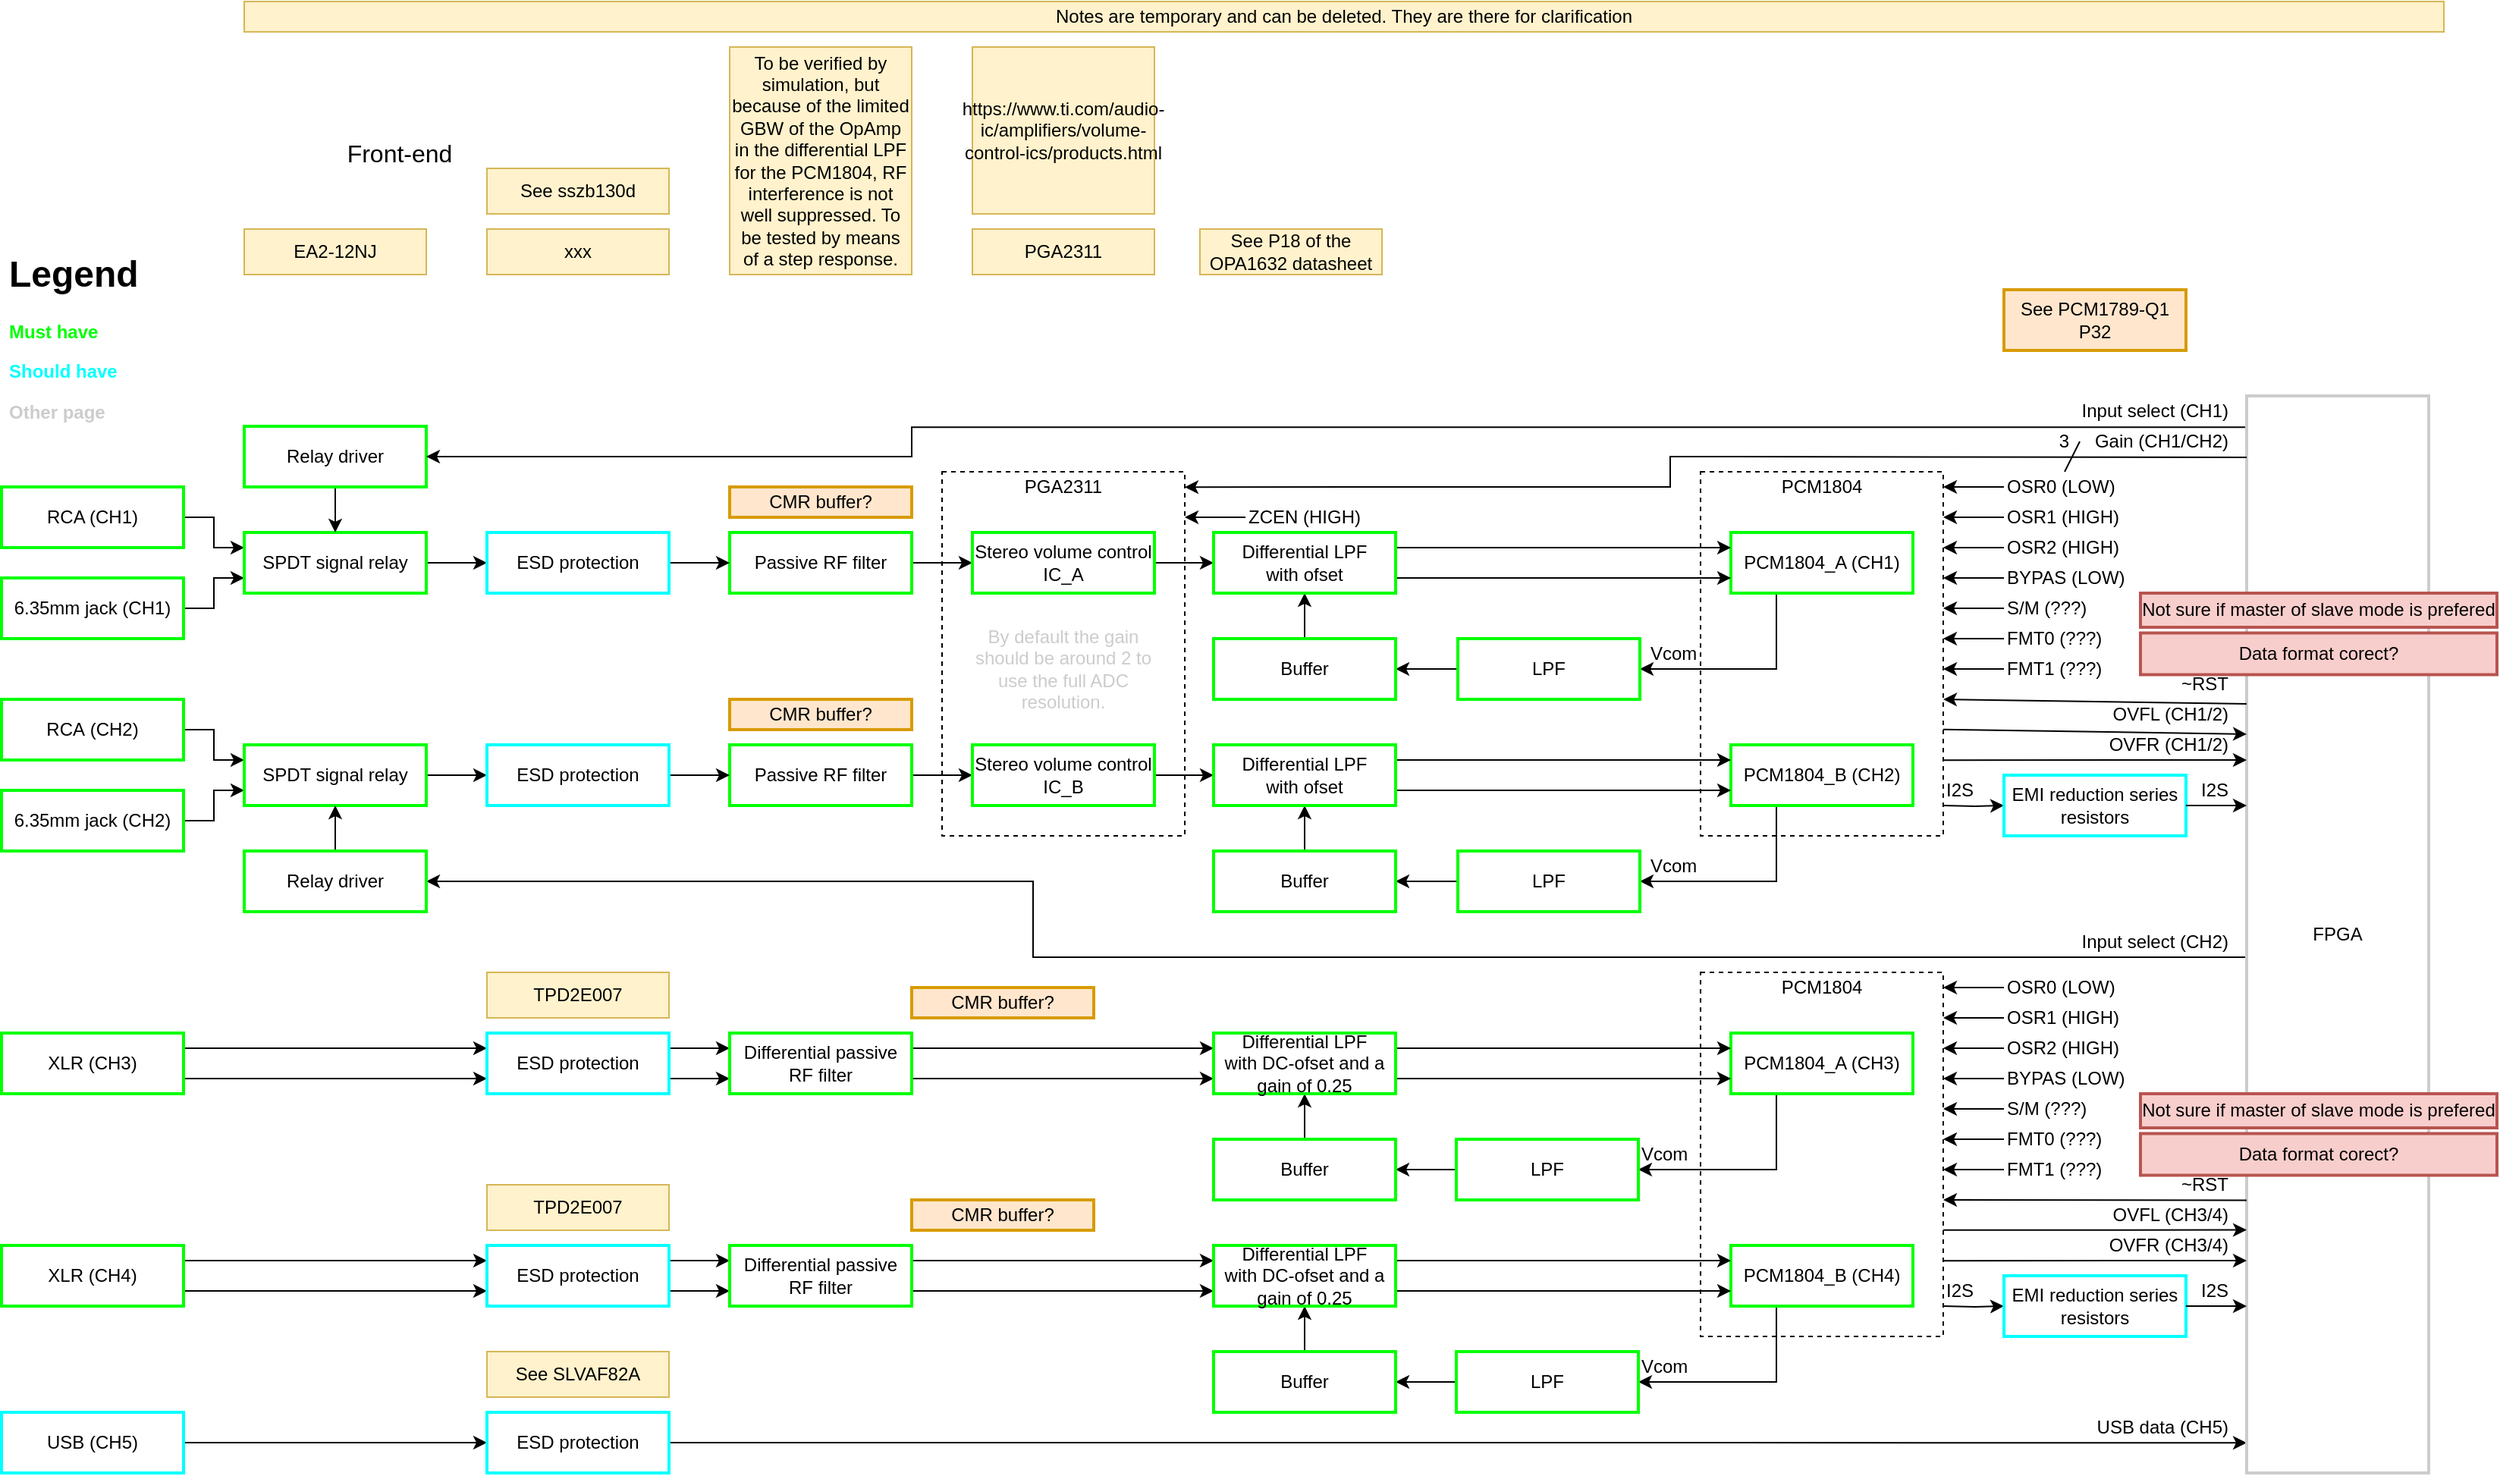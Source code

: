 <mxfile version="20.8.10" type="device"><diagram name="Front-end" id="cWm44dy0w8mPIGw9h7vB"><mxGraphModel dx="2440" dy="1407" grid="1" gridSize="10" guides="1" tooltips="1" connect="1" arrows="1" fold="1" page="1" pageScale="1" pageWidth="1169" pageHeight="1654" math="0" shadow="0"><root><mxCell id="Tum9GpHBGe6kB2Hy12o9-0"/><mxCell id="Tum9GpHBGe6kB2Hy12o9-1" parent="Tum9GpHBGe6kB2Hy12o9-0"/><mxCell id="dldLZSsZTYreI-2zcupG-102" value="" style="rounded=0;whiteSpace=wrap;html=1;dashed=1;" vertex="1" parent="Tum9GpHBGe6kB2Hy12o9-1"><mxGeometry x="870" y="330" width="160" height="240" as="geometry"/></mxCell><mxCell id="PNN2EIpFktz6E2M647Y1-21" style="edgeStyle=orthogonalEdgeStyle;rounded=0;orthogonalLoop=1;jettySize=auto;html=1;exitX=1;exitY=0.5;exitDx=0;exitDy=0;entryX=0;entryY=0.5;entryDx=0;entryDy=0;" parent="Tum9GpHBGe6kB2Hy12o9-1" target="dldLZSsZTYreI-2zcupG-23" edge="1"><mxGeometry relative="1" as="geometry"><mxPoint x="1570" y="550" as="targetPoint"/><mxPoint x="1530" y="550.0" as="sourcePoint"/></mxGeometry></mxCell><mxCell id="PNN2EIpFktz6E2M647Y1-20" value="" style="rounded=0;whiteSpace=wrap;html=1;dashed=1;" parent="Tum9GpHBGe6kB2Hy12o9-1" vertex="1"><mxGeometry x="1370" y="330" width="160" height="240" as="geometry"/></mxCell><mxCell id="Tum9GpHBGe6kB2Hy12o9-12" style="edgeStyle=orthogonalEdgeStyle;rounded=0;orthogonalLoop=1;jettySize=auto;html=1;exitX=1;exitY=0.5;exitDx=0;exitDy=0;startArrow=none;startFill=0;entryX=0;entryY=0.972;entryDx=0;entryDy=0;entryPerimeter=0;" parent="Tum9GpHBGe6kB2Hy12o9-1" source="biP2eencUZLMIJbClhq1-16" target="dldLZSsZTYreI-2zcupG-26" edge="1"><mxGeometry relative="1" as="geometry"><mxPoint x="1570" y="970" as="targetPoint"/><Array as="points"/></mxGeometry></mxCell><mxCell id="biP2eencUZLMIJbClhq1-18" value="" style="edgeStyle=orthogonalEdgeStyle;rounded=0;orthogonalLoop=1;jettySize=auto;html=1;" parent="Tum9GpHBGe6kB2Hy12o9-1" source="Tum9GpHBGe6kB2Hy12o9-13" target="biP2eencUZLMIJbClhq1-16" edge="1"><mxGeometry relative="1" as="geometry"/></mxCell><mxCell id="Tum9GpHBGe6kB2Hy12o9-13" value="USB&amp;nbsp;(CH5)" style="rounded=0;whiteSpace=wrap;html=1;strokeColor=#00FFFF;strokeWidth=2;" parent="Tum9GpHBGe6kB2Hy12o9-1" vertex="1"><mxGeometry x="250" y="950" width="120" height="40" as="geometry"/></mxCell><mxCell id="Tum9GpHBGe6kB2Hy12o9-32" value="Front-end" style="text;html=1;strokeColor=none;fillColor=none;align=center;verticalAlign=middle;whiteSpace=wrap;rounded=0;dashed=1;fontSize=16;" parent="Tum9GpHBGe6kB2Hy12o9-1" vertex="1"><mxGeometry x="470" y="110" width="85" height="20" as="geometry"/></mxCell><mxCell id="PNN2EIpFktz6E2M647Y1-124" style="edgeStyle=orthogonalEdgeStyle;rounded=0;orthogonalLoop=1;jettySize=auto;html=1;exitX=1;exitY=0.5;exitDx=0;exitDy=0;entryX=0;entryY=0.25;entryDx=0;entryDy=0;labelBackgroundColor=none;strokeColor=#000000;" parent="Tum9GpHBGe6kB2Hy12o9-1" source="biP2eencUZLMIJbClhq1-2" target="PNN2EIpFktz6E2M647Y1-125" edge="1"><mxGeometry relative="1" as="geometry"><mxPoint x="430" y="390" as="targetPoint"/></mxGeometry></mxCell><mxCell id="biP2eencUZLMIJbClhq1-2" value="RCA (CH1)" style="rounded=0;whiteSpace=wrap;html=1;strokeColor=#00FF00;strokeWidth=2;" parent="Tum9GpHBGe6kB2Hy12o9-1" vertex="1"><mxGeometry x="250" y="340" width="120" height="40" as="geometry"/></mxCell><mxCell id="PNN2EIpFktz6E2M647Y1-71" value="" style="edgeStyle=orthogonalEdgeStyle;rounded=0;orthogonalLoop=1;jettySize=auto;html=1;labelBackgroundColor=none;strokeColor=#000000;entryX=0;entryY=0.75;entryDx=0;entryDy=0;" parent="Tum9GpHBGe6kB2Hy12o9-1" source="biP2eencUZLMIJbClhq1-3" target="PNN2EIpFktz6E2M647Y1-125" edge="1"><mxGeometry relative="1" as="geometry"><mxPoint x="430" y="410" as="targetPoint"/></mxGeometry></mxCell><mxCell id="biP2eencUZLMIJbClhq1-3" value="6.35mm jack (CH1)" style="rounded=0;whiteSpace=wrap;html=1;strokeColor=#00FF00;strokeWidth=2;" parent="Tum9GpHBGe6kB2Hy12o9-1" vertex="1"><mxGeometry x="250" y="400" width="120" height="40" as="geometry"/></mxCell><mxCell id="PNN2EIpFktz6E2M647Y1-72" value="" style="edgeStyle=orthogonalEdgeStyle;rounded=0;orthogonalLoop=1;jettySize=auto;html=1;labelBackgroundColor=none;strokeColor=#000000;entryX=0;entryY=0.25;entryDx=0;entryDy=0;" parent="Tum9GpHBGe6kB2Hy12o9-1" source="biP2eencUZLMIJbClhq1-4" target="PNN2EIpFktz6E2M647Y1-126" edge="1"><mxGeometry relative="1" as="geometry"><mxPoint x="430" y="570" as="targetPoint"/></mxGeometry></mxCell><mxCell id="biP2eencUZLMIJbClhq1-4" value="RCA&amp;nbsp;(CH2)" style="rounded=0;whiteSpace=wrap;html=1;strokeColor=#00FF00;strokeWidth=2;" parent="Tum9GpHBGe6kB2Hy12o9-1" vertex="1"><mxGeometry x="250" y="480" width="120" height="40" as="geometry"/></mxCell><mxCell id="PNN2EIpFktz6E2M647Y1-73" value="" style="edgeStyle=orthogonalEdgeStyle;rounded=0;orthogonalLoop=1;jettySize=auto;html=1;labelBackgroundColor=none;strokeColor=#000000;entryX=0;entryY=0.75;entryDx=0;entryDy=0;" parent="Tum9GpHBGe6kB2Hy12o9-1" source="biP2eencUZLMIJbClhq1-5" target="PNN2EIpFktz6E2M647Y1-126" edge="1"><mxGeometry relative="1" as="geometry"><mxPoint x="430" y="590" as="targetPoint"/></mxGeometry></mxCell><mxCell id="biP2eencUZLMIJbClhq1-5" value="6.35mm jack&amp;nbsp;(CH2)" style="rounded=0;whiteSpace=wrap;html=1;strokeColor=#00FF00;strokeWidth=2;" parent="Tum9GpHBGe6kB2Hy12o9-1" vertex="1"><mxGeometry x="250" y="540" width="120" height="40" as="geometry"/></mxCell><mxCell id="biP2eencUZLMIJbClhq1-20" value="" style="edgeStyle=orthogonalEdgeStyle;rounded=0;orthogonalLoop=1;jettySize=auto;html=1;exitX=1;exitY=0.25;exitDx=0;exitDy=0;entryX=0;entryY=0.25;entryDx=0;entryDy=0;" parent="Tum9GpHBGe6kB2Hy12o9-1" source="biP2eencUZLMIJbClhq1-6" target="biP2eencUZLMIJbClhq1-14" edge="1"><mxGeometry relative="1" as="geometry"/></mxCell><mxCell id="PNN2EIpFktz6E2M647Y1-1" style="edgeStyle=orthogonalEdgeStyle;rounded=0;orthogonalLoop=1;jettySize=auto;html=1;exitX=1;exitY=0.75;exitDx=0;exitDy=0;entryX=0;entryY=0.75;entryDx=0;entryDy=0;" parent="Tum9GpHBGe6kB2Hy12o9-1" source="biP2eencUZLMIJbClhq1-6" target="biP2eencUZLMIJbClhq1-14" edge="1"><mxGeometry relative="1" as="geometry"/></mxCell><mxCell id="biP2eencUZLMIJbClhq1-6" value="XLR&amp;nbsp;(CH3)" style="rounded=0;whiteSpace=wrap;html=1;strokeColor=#00FF00;strokeWidth=2;" parent="Tum9GpHBGe6kB2Hy12o9-1" vertex="1"><mxGeometry x="250" y="700" width="120" height="40" as="geometry"/></mxCell><mxCell id="PNN2EIpFktz6E2M647Y1-4" style="edgeStyle=orthogonalEdgeStyle;rounded=0;orthogonalLoop=1;jettySize=auto;html=1;exitX=1;exitY=0.25;exitDx=0;exitDy=0;entryX=0;entryY=0.25;entryDx=0;entryDy=0;" parent="Tum9GpHBGe6kB2Hy12o9-1" source="biP2eencUZLMIJbClhq1-7" target="biP2eencUZLMIJbClhq1-15" edge="1"><mxGeometry relative="1" as="geometry"/></mxCell><mxCell id="PNN2EIpFktz6E2M647Y1-5" style="edgeStyle=orthogonalEdgeStyle;rounded=0;orthogonalLoop=1;jettySize=auto;html=1;exitX=1;exitY=0.75;exitDx=0;exitDy=0;entryX=0;entryY=0.75;entryDx=0;entryDy=0;" parent="Tum9GpHBGe6kB2Hy12o9-1" source="biP2eencUZLMIJbClhq1-7" target="biP2eencUZLMIJbClhq1-15" edge="1"><mxGeometry relative="1" as="geometry"/></mxCell><mxCell id="biP2eencUZLMIJbClhq1-7" value="XLR&amp;nbsp;(CH4)" style="rounded=0;whiteSpace=wrap;html=1;strokeColor=#00FF00;strokeWidth=2;" parent="Tum9GpHBGe6kB2Hy12o9-1" vertex="1"><mxGeometry x="250" y="840" width="120" height="40" as="geometry"/></mxCell><mxCell id="PNN2EIpFktz6E2M647Y1-2" style="edgeStyle=orthogonalEdgeStyle;rounded=0;orthogonalLoop=1;jettySize=auto;html=1;exitX=1;exitY=0.25;exitDx=0;exitDy=0;entryX=0;entryY=0.25;entryDx=0;entryDy=0;" parent="Tum9GpHBGe6kB2Hy12o9-1" source="biP2eencUZLMIJbClhq1-14" target="biP2eencUZLMIJbClhq1-48" edge="1"><mxGeometry relative="1" as="geometry"/></mxCell><mxCell id="PNN2EIpFktz6E2M647Y1-3" style="edgeStyle=orthogonalEdgeStyle;rounded=0;orthogonalLoop=1;jettySize=auto;html=1;exitX=1;exitY=0.75;exitDx=0;exitDy=0;entryX=0;entryY=0.75;entryDx=0;entryDy=0;" parent="Tum9GpHBGe6kB2Hy12o9-1" source="biP2eencUZLMIJbClhq1-14" target="biP2eencUZLMIJbClhq1-48" edge="1"><mxGeometry relative="1" as="geometry"/></mxCell><mxCell id="biP2eencUZLMIJbClhq1-14" value="ESD protection" style="rounded=0;whiteSpace=wrap;html=1;strokeColor=#00FFFF;strokeWidth=2;" parent="Tum9GpHBGe6kB2Hy12o9-1" vertex="1"><mxGeometry x="570" y="700" width="120" height="40" as="geometry"/></mxCell><mxCell id="PNN2EIpFktz6E2M647Y1-6" style="edgeStyle=orthogonalEdgeStyle;rounded=0;orthogonalLoop=1;jettySize=auto;html=1;exitX=1;exitY=0.25;exitDx=0;exitDy=0;entryX=0;entryY=0.25;entryDx=0;entryDy=0;" parent="Tum9GpHBGe6kB2Hy12o9-1" source="biP2eencUZLMIJbClhq1-15" target="biP2eencUZLMIJbClhq1-56" edge="1"><mxGeometry relative="1" as="geometry"/></mxCell><mxCell id="PNN2EIpFktz6E2M647Y1-7" style="edgeStyle=orthogonalEdgeStyle;rounded=0;orthogonalLoop=1;jettySize=auto;html=1;exitX=1;exitY=0.75;exitDx=0;exitDy=0;entryX=0;entryY=0.75;entryDx=0;entryDy=0;" parent="Tum9GpHBGe6kB2Hy12o9-1" source="biP2eencUZLMIJbClhq1-15" target="biP2eencUZLMIJbClhq1-56" edge="1"><mxGeometry relative="1" as="geometry"/></mxCell><mxCell id="biP2eencUZLMIJbClhq1-15" value="ESD protection" style="rounded=0;whiteSpace=wrap;html=1;strokeColor=#00FFFF;strokeWidth=2;" parent="Tum9GpHBGe6kB2Hy12o9-1" vertex="1"><mxGeometry x="570" y="840" width="120" height="40" as="geometry"/></mxCell><mxCell id="biP2eencUZLMIJbClhq1-16" value="ESD protection" style="rounded=0;whiteSpace=wrap;html=1;strokeColor=#00FFFF;strokeWidth=2;" parent="Tum9GpHBGe6kB2Hy12o9-1" vertex="1"><mxGeometry x="570" y="950" width="120" height="40" as="geometry"/></mxCell><mxCell id="biP2eencUZLMIJbClhq1-40" style="edgeStyle=orthogonalEdgeStyle;rounded=0;orthogonalLoop=1;jettySize=auto;html=1;exitX=0.25;exitY=1;exitDx=0;exitDy=0;entryX=1;entryY=0.5;entryDx=0;entryDy=0;" parent="Tum9GpHBGe6kB2Hy12o9-1" source="biP2eencUZLMIJbClhq1-31" target="biP2eencUZLMIJbClhq1-33" edge="1"><mxGeometry relative="1" as="geometry"><mxPoint x="1285" y="620" as="targetPoint"/></mxGeometry></mxCell><mxCell id="biP2eencUZLMIJbClhq1-31" value="PCM1804_A (CH1)" style="rounded=0;whiteSpace=wrap;html=1;strokeColor=#00FF00;strokeWidth=2;" parent="Tum9GpHBGe6kB2Hy12o9-1" vertex="1"><mxGeometry x="1390" y="370" width="120" height="40" as="geometry"/></mxCell><mxCell id="biP2eencUZLMIJbClhq1-35" value="" style="edgeStyle=orthogonalEdgeStyle;rounded=0;orthogonalLoop=1;jettySize=auto;html=1;entryX=1;entryY=0.5;entryDx=0;entryDy=0;" parent="Tum9GpHBGe6kB2Hy12o9-1" source="biP2eencUZLMIJbClhq1-33" target="biP2eencUZLMIJbClhq1-34" edge="1"><mxGeometry relative="1" as="geometry"><mxPoint x="895" y="620.0" as="targetPoint"/></mxGeometry></mxCell><mxCell id="biP2eencUZLMIJbClhq1-33" value="LPF" style="rounded=0;whiteSpace=wrap;html=1;strokeColor=#00FF00;strokeWidth=2;" parent="Tum9GpHBGe6kB2Hy12o9-1" vertex="1"><mxGeometry x="1210" y="440" width="120" height="40" as="geometry"/></mxCell><mxCell id="biP2eencUZLMIJbClhq1-85" style="edgeStyle=orthogonalEdgeStyle;rounded=0;orthogonalLoop=1;jettySize=auto;html=1;entryX=0.5;entryY=1;entryDx=0;entryDy=0;" parent="Tum9GpHBGe6kB2Hy12o9-1" source="biP2eencUZLMIJbClhq1-34" target="biP2eencUZLMIJbClhq1-66" edge="1"><mxGeometry relative="1" as="geometry"/></mxCell><mxCell id="biP2eencUZLMIJbClhq1-34" value="Buffer" style="rounded=0;whiteSpace=wrap;html=1;strokeColor=#00FF00;strokeWidth=2;" parent="Tum9GpHBGe6kB2Hy12o9-1" vertex="1"><mxGeometry x="1049" y="440" width="120" height="40" as="geometry"/></mxCell><mxCell id="biP2eencUZLMIJbClhq1-41" value="Vcom" style="text;html=1;strokeColor=none;fillColor=none;align=left;verticalAlign=middle;whiteSpace=wrap;rounded=0;" parent="Tum9GpHBGe6kB2Hy12o9-1" vertex="1"><mxGeometry x="1335" y="440" width="50" height="20" as="geometry"/></mxCell><mxCell id="biP2eencUZLMIJbClhq1-46" value="See P18 of the OPA1632 datasheet" style="text;html=1;strokeColor=#d6b656;fillColor=#fff2cc;align=center;verticalAlign=middle;whiteSpace=wrap;rounded=0;" parent="Tum9GpHBGe6kB2Hy12o9-1" vertex="1"><mxGeometry x="1040" y="170" width="120" height="30" as="geometry"/></mxCell><mxCell id="biP2eencUZLMIJbClhq1-47" value="See sszb130d" style="text;html=1;strokeColor=#d6b656;fillColor=#fff2cc;align=center;verticalAlign=middle;whiteSpace=wrap;rounded=0;" parent="Tum9GpHBGe6kB2Hy12o9-1" vertex="1"><mxGeometry x="570" y="130" width="120" height="30" as="geometry"/></mxCell><mxCell id="PNN2EIpFktz6E2M647Y1-47" style="edgeStyle=orthogonalEdgeStyle;rounded=0;orthogonalLoop=1;jettySize=auto;html=1;exitX=1;exitY=0.25;exitDx=0;exitDy=0;entryX=0;entryY=0.25;entryDx=0;entryDy=0;" parent="Tum9GpHBGe6kB2Hy12o9-1" source="biP2eencUZLMIJbClhq1-48" target="PNN2EIpFktz6E2M647Y1-34" edge="1"><mxGeometry relative="1" as="geometry"/></mxCell><mxCell id="PNN2EIpFktz6E2M647Y1-48" style="edgeStyle=orthogonalEdgeStyle;rounded=0;orthogonalLoop=1;jettySize=auto;html=1;exitX=1;exitY=0.75;exitDx=0;exitDy=0;entryX=0;entryY=0.75;entryDx=0;entryDy=0;" parent="Tum9GpHBGe6kB2Hy12o9-1" source="biP2eencUZLMIJbClhq1-48" target="PNN2EIpFktz6E2M647Y1-34" edge="1"><mxGeometry relative="1" as="geometry"/></mxCell><mxCell id="biP2eencUZLMIJbClhq1-48" value="Differential passive RF filter" style="rounded=0;whiteSpace=wrap;html=1;strokeColor=#00FF00;strokeWidth=2;" parent="Tum9GpHBGe6kB2Hy12o9-1" vertex="1"><mxGeometry x="730" y="700" width="120" height="40" as="geometry"/></mxCell><mxCell id="biP2eencUZLMIJbClhq1-77" style="edgeStyle=orthogonalEdgeStyle;rounded=0;orthogonalLoop=1;jettySize=auto;html=1;exitX=1;exitY=0.5;exitDx=0;exitDy=0;entryX=0;entryY=0.5;entryDx=0;entryDy=0;" parent="Tum9GpHBGe6kB2Hy12o9-1" source="biP2eencUZLMIJbClhq1-88" target="biP2eencUZLMIJbClhq1-66" edge="1"><mxGeometry relative="1" as="geometry"><mxPoint x="855" y="415" as="sourcePoint"/><Array as="points"/></mxGeometry></mxCell><mxCell id="biP2eencUZLMIJbClhq1-78" style="edgeStyle=orthogonalEdgeStyle;rounded=0;orthogonalLoop=1;jettySize=auto;html=1;exitX=1;exitY=0.5;exitDx=0;exitDy=0;entryX=0;entryY=0.5;entryDx=0;entryDy=0;" parent="Tum9GpHBGe6kB2Hy12o9-1" source="biP2eencUZLMIJbClhq1-89" target="PNN2EIpFktz6E2M647Y1-19" edge="1"><mxGeometry relative="1" as="geometry"><mxPoint x="855" y="455" as="sourcePoint"/><mxPoint x="895" y="507.5" as="targetPoint"/></mxGeometry></mxCell><mxCell id="PNN2EIpFktz6E2M647Y1-49" style="edgeStyle=orthogonalEdgeStyle;rounded=0;orthogonalLoop=1;jettySize=auto;html=1;exitX=1;exitY=0.25;exitDx=0;exitDy=0;entryX=0;entryY=0.25;entryDx=0;entryDy=0;" parent="Tum9GpHBGe6kB2Hy12o9-1" source="biP2eencUZLMIJbClhq1-56" target="PNN2EIpFktz6E2M647Y1-45" edge="1"><mxGeometry relative="1" as="geometry"/></mxCell><mxCell id="PNN2EIpFktz6E2M647Y1-50" style="edgeStyle=orthogonalEdgeStyle;rounded=0;orthogonalLoop=1;jettySize=auto;html=1;exitX=1;exitY=0.75;exitDx=0;exitDy=0;entryX=0;entryY=0.75;entryDx=0;entryDy=0;" parent="Tum9GpHBGe6kB2Hy12o9-1" source="biP2eencUZLMIJbClhq1-56" target="PNN2EIpFktz6E2M647Y1-45" edge="1"><mxGeometry relative="1" as="geometry"/></mxCell><mxCell id="biP2eencUZLMIJbClhq1-56" value="Differential passive RF filter" style="rounded=0;whiteSpace=wrap;html=1;strokeColor=#00FF00;strokeWidth=2;" parent="Tum9GpHBGe6kB2Hy12o9-1" vertex="1"><mxGeometry x="730" y="840" width="120" height="40" as="geometry"/></mxCell><mxCell id="PNN2EIpFktz6E2M647Y1-74" value="" style="edgeStyle=orthogonalEdgeStyle;rounded=0;orthogonalLoop=1;jettySize=auto;html=1;labelBackgroundColor=none;strokeColor=#000000;" parent="Tum9GpHBGe6kB2Hy12o9-1" source="biP2eencUZLMIJbClhq1-59" target="biP2eencUZLMIJbClhq1-88" edge="1"><mxGeometry relative="1" as="geometry"/></mxCell><mxCell id="biP2eencUZLMIJbClhq1-59" value="Passive RF filter" style="rounded=0;whiteSpace=wrap;html=1;strokeColor=#00FF00;strokeWidth=2;" parent="Tum9GpHBGe6kB2Hy12o9-1" vertex="1"><mxGeometry x="730" y="370" width="120" height="40" as="geometry"/></mxCell><mxCell id="PNN2EIpFktz6E2M647Y1-75" value="" style="edgeStyle=orthogonalEdgeStyle;rounded=0;orthogonalLoop=1;jettySize=auto;html=1;labelBackgroundColor=none;strokeColor=#000000;" parent="Tum9GpHBGe6kB2Hy12o9-1" source="biP2eencUZLMIJbClhq1-60" target="biP2eencUZLMIJbClhq1-89" edge="1"><mxGeometry relative="1" as="geometry"/></mxCell><mxCell id="biP2eencUZLMIJbClhq1-60" value="Passive RF filter" style="rounded=0;whiteSpace=wrap;html=1;strokeColor=#00FF00;strokeWidth=2;" parent="Tum9GpHBGe6kB2Hy12o9-1" vertex="1"><mxGeometry x="730" y="510" width="120" height="40" as="geometry"/></mxCell><mxCell id="biP2eencUZLMIJbClhq1-61" value="To be verified by simulation, but because of the limited GBW of the OpAmp in the differential LPF for the PCM1804, RF interference is not well suppressed. To be tested by means of a step response." style="text;html=1;strokeColor=#d6b656;fillColor=#fff2cc;align=center;verticalAlign=middle;whiteSpace=wrap;rounded=0;" parent="Tum9GpHBGe6kB2Hy12o9-1" vertex="1"><mxGeometry x="730" y="50" width="120" height="150" as="geometry"/></mxCell><mxCell id="biP2eencUZLMIJbClhq1-64" value="https://www.ti.com/audio-ic/amplifiers/volume-control-ics/products.html" style="text;html=1;strokeColor=#d6b656;fillColor=#fff2cc;align=center;verticalAlign=middle;whiteSpace=wrap;rounded=0;" parent="Tum9GpHBGe6kB2Hy12o9-1" vertex="1"><mxGeometry x="890" y="50" width="120" height="110" as="geometry"/></mxCell><mxCell id="biP2eencUZLMIJbClhq1-65" value="Notes are temporary and can be deleted. They are there for clarification" style="text;html=1;strokeColor=#d6b656;fillColor=#fff2cc;align=center;verticalAlign=middle;whiteSpace=wrap;rounded=0;" parent="Tum9GpHBGe6kB2Hy12o9-1" vertex="1"><mxGeometry x="410" y="20" width="1450" height="20" as="geometry"/></mxCell><mxCell id="biP2eencUZLMIJbClhq1-83" style="edgeStyle=orthogonalEdgeStyle;rounded=0;orthogonalLoop=1;jettySize=auto;html=1;exitX=1;exitY=0.25;exitDx=0;exitDy=0;entryX=0;entryY=0.25;entryDx=0;entryDy=0;" parent="Tum9GpHBGe6kB2Hy12o9-1" source="biP2eencUZLMIJbClhq1-66" target="biP2eencUZLMIJbClhq1-31" edge="1"><mxGeometry relative="1" as="geometry"/></mxCell><mxCell id="biP2eencUZLMIJbClhq1-84" style="edgeStyle=orthogonalEdgeStyle;rounded=0;orthogonalLoop=1;jettySize=auto;html=1;exitX=1;exitY=0.75;exitDx=0;exitDy=0;entryX=0;entryY=0.75;entryDx=0;entryDy=0;" parent="Tum9GpHBGe6kB2Hy12o9-1" source="biP2eencUZLMIJbClhq1-66" target="biP2eencUZLMIJbClhq1-31" edge="1"><mxGeometry relative="1" as="geometry"/></mxCell><mxCell id="biP2eencUZLMIJbClhq1-66" value="Differential LPF&lt;br&gt;with ofset" style="rounded=0;whiteSpace=wrap;html=1;strokeColor=#00FF00;strokeWidth=2;" parent="Tum9GpHBGe6kB2Hy12o9-1" vertex="1"><mxGeometry x="1049" y="370" width="120" height="40" as="geometry"/></mxCell><mxCell id="biP2eencUZLMIJbClhq1-86" value="PGA2311" style="text;html=1;strokeColor=#d6b656;fillColor=#fff2cc;align=center;verticalAlign=middle;whiteSpace=wrap;rounded=0;" parent="Tum9GpHBGe6kB2Hy12o9-1" vertex="1"><mxGeometry x="890" y="170" width="120" height="30" as="geometry"/></mxCell><mxCell id="biP2eencUZLMIJbClhq1-88" value="Stereo volume control IC_A" style="rounded=0;whiteSpace=wrap;html=1;strokeColor=#00FF00;strokeWidth=2;" parent="Tum9GpHBGe6kB2Hy12o9-1" vertex="1"><mxGeometry x="890" y="370" width="120" height="40" as="geometry"/></mxCell><mxCell id="biP2eencUZLMIJbClhq1-89" value="Stereo volume control IC_B" style="rounded=0;whiteSpace=wrap;html=1;strokeColor=#00FF00;strokeWidth=2;" parent="Tum9GpHBGe6kB2Hy12o9-1" vertex="1"><mxGeometry x="890" y="510" width="120" height="40" as="geometry"/></mxCell><mxCell id="VdfNybWVzb_oqKXlIH7X-1" value="xxx" style="text;html=1;strokeColor=#d6b656;fillColor=#fff2cc;align=center;verticalAlign=middle;whiteSpace=wrap;rounded=0;" parent="Tum9GpHBGe6kB2Hy12o9-1" vertex="1"><mxGeometry x="570" y="170" width="120" height="30" as="geometry"/></mxCell><mxCell id="PNN2EIpFktz6E2M647Y1-0" value="EA2-12NJ" style="text;html=1;strokeColor=#d6b656;fillColor=#fff2cc;align=center;verticalAlign=middle;whiteSpace=wrap;rounded=0;" parent="Tum9GpHBGe6kB2Hy12o9-1" vertex="1"><mxGeometry x="410" y="170" width="120" height="30" as="geometry"/></mxCell><mxCell id="PNN2EIpFktz6E2M647Y1-8" style="edgeStyle=orthogonalEdgeStyle;rounded=0;orthogonalLoop=1;jettySize=auto;html=1;exitX=0.25;exitY=1;exitDx=0;exitDy=0;entryX=1;entryY=0.5;entryDx=0;entryDy=0;" parent="Tum9GpHBGe6kB2Hy12o9-1" source="PNN2EIpFktz6E2M647Y1-10" target="PNN2EIpFktz6E2M647Y1-12" edge="1"><mxGeometry relative="1" as="geometry"><mxPoint x="1285" y="790" as="targetPoint"/></mxGeometry></mxCell><mxCell id="PNN2EIpFktz6E2M647Y1-10" value="PCM1804_B (CH2)" style="rounded=0;whiteSpace=wrap;html=1;strokeColor=#00FF00;strokeWidth=2;" parent="Tum9GpHBGe6kB2Hy12o9-1" vertex="1"><mxGeometry x="1390" y="510" width="120" height="40" as="geometry"/></mxCell><mxCell id="PNN2EIpFktz6E2M647Y1-11" value="" style="edgeStyle=orthogonalEdgeStyle;rounded=0;orthogonalLoop=1;jettySize=auto;html=1;entryX=1;entryY=0.5;entryDx=0;entryDy=0;" parent="Tum9GpHBGe6kB2Hy12o9-1" source="PNN2EIpFktz6E2M647Y1-12" target="PNN2EIpFktz6E2M647Y1-14" edge="1"><mxGeometry relative="1" as="geometry"><mxPoint x="895" y="760.0" as="targetPoint"/></mxGeometry></mxCell><mxCell id="PNN2EIpFktz6E2M647Y1-12" value="LPF" style="rounded=0;whiteSpace=wrap;html=1;strokeColor=#00FF00;strokeWidth=2;" parent="Tum9GpHBGe6kB2Hy12o9-1" vertex="1"><mxGeometry x="1210" y="580" width="120" height="40" as="geometry"/></mxCell><mxCell id="PNN2EIpFktz6E2M647Y1-13" style="edgeStyle=orthogonalEdgeStyle;rounded=0;orthogonalLoop=1;jettySize=auto;html=1;entryX=0.5;entryY=1;entryDx=0;entryDy=0;" parent="Tum9GpHBGe6kB2Hy12o9-1" source="PNN2EIpFktz6E2M647Y1-14" target="PNN2EIpFktz6E2M647Y1-19" edge="1"><mxGeometry relative="1" as="geometry"/></mxCell><mxCell id="PNN2EIpFktz6E2M647Y1-14" value="Buffer" style="rounded=0;whiteSpace=wrap;html=1;strokeColor=#00FF00;strokeWidth=2;" parent="Tum9GpHBGe6kB2Hy12o9-1" vertex="1"><mxGeometry x="1049" y="580" width="120" height="40" as="geometry"/></mxCell><mxCell id="PNN2EIpFktz6E2M647Y1-15" value="Vcom" style="text;html=1;strokeColor=none;fillColor=none;align=left;verticalAlign=middle;whiteSpace=wrap;rounded=0;" parent="Tum9GpHBGe6kB2Hy12o9-1" vertex="1"><mxGeometry x="1335" y="580" width="50" height="20" as="geometry"/></mxCell><mxCell id="PNN2EIpFktz6E2M647Y1-17" style="edgeStyle=orthogonalEdgeStyle;rounded=0;orthogonalLoop=1;jettySize=auto;html=1;exitX=1;exitY=0.25;exitDx=0;exitDy=0;entryX=0;entryY=0.25;entryDx=0;entryDy=0;" parent="Tum9GpHBGe6kB2Hy12o9-1" source="PNN2EIpFktz6E2M647Y1-19" target="PNN2EIpFktz6E2M647Y1-10" edge="1"><mxGeometry relative="1" as="geometry"/></mxCell><mxCell id="PNN2EIpFktz6E2M647Y1-18" style="edgeStyle=orthogonalEdgeStyle;rounded=0;orthogonalLoop=1;jettySize=auto;html=1;exitX=1;exitY=0.75;exitDx=0;exitDy=0;entryX=0;entryY=0.75;entryDx=0;entryDy=0;" parent="Tum9GpHBGe6kB2Hy12o9-1" source="PNN2EIpFktz6E2M647Y1-19" target="PNN2EIpFktz6E2M647Y1-10" edge="1"><mxGeometry relative="1" as="geometry"/></mxCell><mxCell id="PNN2EIpFktz6E2M647Y1-19" value="Differential LPF&lt;br&gt;with ofset" style="rounded=0;whiteSpace=wrap;html=1;strokeColor=#00FF00;strokeWidth=2;" parent="Tum9GpHBGe6kB2Hy12o9-1" vertex="1"><mxGeometry x="1049" y="510" width="120" height="40" as="geometry"/></mxCell><mxCell id="PNN2EIpFktz6E2M647Y1-22" value="PCM1804" style="text;html=1;strokeColor=none;fillColor=none;align=center;verticalAlign=middle;whiteSpace=wrap;rounded=0;" parent="Tum9GpHBGe6kB2Hy12o9-1" vertex="1"><mxGeometry x="1390" y="330" width="120" height="20" as="geometry"/></mxCell><mxCell id="PNN2EIpFktz6E2M647Y1-24" value="" style="rounded=0;whiteSpace=wrap;html=1;dashed=1;" parent="Tum9GpHBGe6kB2Hy12o9-1" vertex="1"><mxGeometry x="1370" y="660" width="160" height="240" as="geometry"/></mxCell><mxCell id="PNN2EIpFktz6E2M647Y1-25" style="edgeStyle=orthogonalEdgeStyle;rounded=0;orthogonalLoop=1;jettySize=auto;html=1;exitX=0.25;exitY=1;exitDx=0;exitDy=0;entryX=1;entryY=0.5;entryDx=0;entryDy=0;" parent="Tum9GpHBGe6kB2Hy12o9-1" source="PNN2EIpFktz6E2M647Y1-26" target="PNN2EIpFktz6E2M647Y1-28" edge="1"><mxGeometry relative="1" as="geometry"><mxPoint x="1289" y="960" as="targetPoint"/></mxGeometry></mxCell><mxCell id="PNN2EIpFktz6E2M647Y1-26" value="PCM1804_A (CH3)" style="rounded=0;whiteSpace=wrap;html=1;strokeColor=#00FF00;strokeWidth=2;" parent="Tum9GpHBGe6kB2Hy12o9-1" vertex="1"><mxGeometry x="1390" y="700" width="120" height="40" as="geometry"/></mxCell><mxCell id="PNN2EIpFktz6E2M647Y1-27" value="" style="edgeStyle=orthogonalEdgeStyle;rounded=0;orthogonalLoop=1;jettySize=auto;html=1;entryX=1;entryY=0.5;entryDx=0;entryDy=0;" parent="Tum9GpHBGe6kB2Hy12o9-1" source="PNN2EIpFktz6E2M647Y1-28" target="PNN2EIpFktz6E2M647Y1-30" edge="1"><mxGeometry relative="1" as="geometry"><mxPoint x="889" y="947.0" as="targetPoint"/></mxGeometry></mxCell><mxCell id="PNN2EIpFktz6E2M647Y1-28" value="LPF" style="rounded=0;whiteSpace=wrap;html=1;strokeColor=#00FF00;strokeWidth=2;" parent="Tum9GpHBGe6kB2Hy12o9-1" vertex="1"><mxGeometry x="1209" y="770" width="120" height="40" as="geometry"/></mxCell><mxCell id="PNN2EIpFktz6E2M647Y1-29" style="edgeStyle=orthogonalEdgeStyle;rounded=0;orthogonalLoop=1;jettySize=auto;html=1;entryX=0.5;entryY=1;entryDx=0;entryDy=0;" parent="Tum9GpHBGe6kB2Hy12o9-1" source="PNN2EIpFktz6E2M647Y1-30" target="PNN2EIpFktz6E2M647Y1-34" edge="1"><mxGeometry relative="1" as="geometry"/></mxCell><mxCell id="PNN2EIpFktz6E2M647Y1-30" value="Buffer" style="rounded=0;whiteSpace=wrap;html=1;strokeColor=#00FF00;strokeWidth=2;" parent="Tum9GpHBGe6kB2Hy12o9-1" vertex="1"><mxGeometry x="1049" y="770" width="120" height="40" as="geometry"/></mxCell><mxCell id="PNN2EIpFktz6E2M647Y1-31" value="Vcom" style="text;html=1;strokeColor=none;fillColor=none;align=left;verticalAlign=middle;whiteSpace=wrap;rounded=0;" parent="Tum9GpHBGe6kB2Hy12o9-1" vertex="1"><mxGeometry x="1329" y="770" width="50" height="20" as="geometry"/></mxCell><mxCell id="PNN2EIpFktz6E2M647Y1-32" style="edgeStyle=orthogonalEdgeStyle;rounded=0;orthogonalLoop=1;jettySize=auto;html=1;exitX=1;exitY=0.25;exitDx=0;exitDy=0;entryX=0;entryY=0.25;entryDx=0;entryDy=0;" parent="Tum9GpHBGe6kB2Hy12o9-1" source="PNN2EIpFktz6E2M647Y1-34" target="PNN2EIpFktz6E2M647Y1-26" edge="1"><mxGeometry relative="1" as="geometry"/></mxCell><mxCell id="PNN2EIpFktz6E2M647Y1-33" style="edgeStyle=orthogonalEdgeStyle;rounded=0;orthogonalLoop=1;jettySize=auto;html=1;exitX=1;exitY=0.75;exitDx=0;exitDy=0;entryX=0;entryY=0.75;entryDx=0;entryDy=0;" parent="Tum9GpHBGe6kB2Hy12o9-1" source="PNN2EIpFktz6E2M647Y1-34" target="PNN2EIpFktz6E2M647Y1-26" edge="1"><mxGeometry relative="1" as="geometry"/></mxCell><mxCell id="PNN2EIpFktz6E2M647Y1-34" value="Differential LPF&lt;br&gt;with DC-ofset and a gain of 0.25" style="rounded=0;whiteSpace=wrap;html=1;strokeColor=#00FF00;strokeWidth=2;" parent="Tum9GpHBGe6kB2Hy12o9-1" vertex="1"><mxGeometry x="1049" y="700" width="120" height="40" as="geometry"/></mxCell><mxCell id="PNN2EIpFktz6E2M647Y1-35" style="edgeStyle=orthogonalEdgeStyle;rounded=0;orthogonalLoop=1;jettySize=auto;html=1;exitX=0.25;exitY=1;exitDx=0;exitDy=0;entryX=1;entryY=0.5;entryDx=0;entryDy=0;" parent="Tum9GpHBGe6kB2Hy12o9-1" source="PNN2EIpFktz6E2M647Y1-36" target="PNN2EIpFktz6E2M647Y1-38" edge="1"><mxGeometry relative="1" as="geometry"><mxPoint x="1289" y="1100" as="targetPoint"/></mxGeometry></mxCell><mxCell id="PNN2EIpFktz6E2M647Y1-36" value="PCM1804_B&amp;nbsp;(CH4)" style="rounded=0;whiteSpace=wrap;html=1;strokeColor=#00FF00;strokeWidth=2;" parent="Tum9GpHBGe6kB2Hy12o9-1" vertex="1"><mxGeometry x="1390" y="840" width="120" height="40" as="geometry"/></mxCell><mxCell id="PNN2EIpFktz6E2M647Y1-37" value="" style="edgeStyle=orthogonalEdgeStyle;rounded=0;orthogonalLoop=1;jettySize=auto;html=1;entryX=1;entryY=0.5;entryDx=0;entryDy=0;" parent="Tum9GpHBGe6kB2Hy12o9-1" source="PNN2EIpFktz6E2M647Y1-38" target="PNN2EIpFktz6E2M647Y1-40" edge="1"><mxGeometry relative="1" as="geometry"><mxPoint x="889" y="1090.0" as="targetPoint"/></mxGeometry></mxCell><mxCell id="PNN2EIpFktz6E2M647Y1-38" value="LPF" style="rounded=0;whiteSpace=wrap;html=1;strokeColor=#00FF00;strokeWidth=2;" parent="Tum9GpHBGe6kB2Hy12o9-1" vertex="1"><mxGeometry x="1209" y="910" width="120" height="40" as="geometry"/></mxCell><mxCell id="PNN2EIpFktz6E2M647Y1-39" style="edgeStyle=orthogonalEdgeStyle;rounded=0;orthogonalLoop=1;jettySize=auto;html=1;entryX=0.5;entryY=1;entryDx=0;entryDy=0;" parent="Tum9GpHBGe6kB2Hy12o9-1" source="PNN2EIpFktz6E2M647Y1-40" target="PNN2EIpFktz6E2M647Y1-45" edge="1"><mxGeometry relative="1" as="geometry"/></mxCell><mxCell id="PNN2EIpFktz6E2M647Y1-40" value="Buffer" style="rounded=0;whiteSpace=wrap;html=1;strokeColor=#00FF00;strokeWidth=2;" parent="Tum9GpHBGe6kB2Hy12o9-1" vertex="1"><mxGeometry x="1049" y="910" width="120" height="40" as="geometry"/></mxCell><mxCell id="PNN2EIpFktz6E2M647Y1-41" value="Vcom" style="text;html=1;strokeColor=none;fillColor=none;align=left;verticalAlign=middle;whiteSpace=wrap;rounded=0;" parent="Tum9GpHBGe6kB2Hy12o9-1" vertex="1"><mxGeometry x="1329" y="910" width="50" height="20" as="geometry"/></mxCell><mxCell id="PNN2EIpFktz6E2M647Y1-43" style="edgeStyle=orthogonalEdgeStyle;rounded=0;orthogonalLoop=1;jettySize=auto;html=1;exitX=1;exitY=0.25;exitDx=0;exitDy=0;entryX=0;entryY=0.25;entryDx=0;entryDy=0;" parent="Tum9GpHBGe6kB2Hy12o9-1" source="PNN2EIpFktz6E2M647Y1-45" target="PNN2EIpFktz6E2M647Y1-36" edge="1"><mxGeometry relative="1" as="geometry"/></mxCell><mxCell id="PNN2EIpFktz6E2M647Y1-44" style="edgeStyle=orthogonalEdgeStyle;rounded=0;orthogonalLoop=1;jettySize=auto;html=1;exitX=1;exitY=0.75;exitDx=0;exitDy=0;entryX=0;entryY=0.75;entryDx=0;entryDy=0;" parent="Tum9GpHBGe6kB2Hy12o9-1" source="PNN2EIpFktz6E2M647Y1-45" target="PNN2EIpFktz6E2M647Y1-36" edge="1"><mxGeometry relative="1" as="geometry"/></mxCell><mxCell id="PNN2EIpFktz6E2M647Y1-45" value="Differential LPF&lt;br style=&quot;border-color: var(--border-color);&quot;&gt;with DC-ofset and a gain of 0.25" style="rounded=0;whiteSpace=wrap;html=1;strokeColor=#00FF00;strokeWidth=2;" parent="Tum9GpHBGe6kB2Hy12o9-1" vertex="1"><mxGeometry x="1049" y="840" width="120" height="40" as="geometry"/></mxCell><mxCell id="PNN2EIpFktz6E2M647Y1-46" value="PCM1804" style="text;html=1;strokeColor=none;fillColor=none;align=center;verticalAlign=middle;whiteSpace=wrap;rounded=0;" parent="Tum9GpHBGe6kB2Hy12o9-1" vertex="1"><mxGeometry x="1390" y="660" width="120" height="20" as="geometry"/></mxCell><mxCell id="PNN2EIpFktz6E2M647Y1-131" value="" style="edgeStyle=orthogonalEdgeStyle;rounded=0;orthogonalLoop=1;jettySize=auto;html=1;labelBackgroundColor=none;strokeColor=#000000;" parent="Tum9GpHBGe6kB2Hy12o9-1" source="PNN2EIpFktz6E2M647Y1-125" target="PNN2EIpFktz6E2M647Y1-127" edge="1"><mxGeometry relative="1" as="geometry"/></mxCell><mxCell id="PNN2EIpFktz6E2M647Y1-125" value="SPDT signal relay" style="rounded=0;whiteSpace=wrap;html=1;strokeColor=#00FF00;strokeWidth=2;" parent="Tum9GpHBGe6kB2Hy12o9-1" vertex="1"><mxGeometry x="410" y="370" width="120" height="40" as="geometry"/></mxCell><mxCell id="PNN2EIpFktz6E2M647Y1-130" value="" style="edgeStyle=orthogonalEdgeStyle;rounded=0;orthogonalLoop=1;jettySize=auto;html=1;labelBackgroundColor=none;strokeColor=#000000;" parent="Tum9GpHBGe6kB2Hy12o9-1" source="PNN2EIpFktz6E2M647Y1-126" target="PNN2EIpFktz6E2M647Y1-128" edge="1"><mxGeometry relative="1" as="geometry"/></mxCell><mxCell id="PNN2EIpFktz6E2M647Y1-126" value="SPDT signal relay" style="rounded=0;whiteSpace=wrap;html=1;strokeColor=#00FF00;strokeWidth=2;" parent="Tum9GpHBGe6kB2Hy12o9-1" vertex="1"><mxGeometry x="410" y="510" width="120" height="40" as="geometry"/></mxCell><mxCell id="PNN2EIpFktz6E2M647Y1-132" value="" style="edgeStyle=orthogonalEdgeStyle;rounded=0;orthogonalLoop=1;jettySize=auto;html=1;labelBackgroundColor=none;strokeColor=#000000;" parent="Tum9GpHBGe6kB2Hy12o9-1" source="PNN2EIpFktz6E2M647Y1-127" target="biP2eencUZLMIJbClhq1-59" edge="1"><mxGeometry relative="1" as="geometry"/></mxCell><mxCell id="PNN2EIpFktz6E2M647Y1-127" value="ESD protection" style="rounded=0;whiteSpace=wrap;html=1;strokeColor=#00FFFF;strokeWidth=2;" parent="Tum9GpHBGe6kB2Hy12o9-1" vertex="1"><mxGeometry x="570" y="370" width="120" height="40" as="geometry"/></mxCell><mxCell id="PNN2EIpFktz6E2M647Y1-133" value="" style="edgeStyle=orthogonalEdgeStyle;rounded=0;orthogonalLoop=1;jettySize=auto;html=1;labelBackgroundColor=none;strokeColor=#000000;" parent="Tum9GpHBGe6kB2Hy12o9-1" source="PNN2EIpFktz6E2M647Y1-128" target="biP2eencUZLMIJbClhq1-60" edge="1"><mxGeometry relative="1" as="geometry"/></mxCell><mxCell id="PNN2EIpFktz6E2M647Y1-128" value="ESD protection" style="rounded=0;whiteSpace=wrap;html=1;strokeColor=#00FFFF;strokeWidth=2;" parent="Tum9GpHBGe6kB2Hy12o9-1" vertex="1"><mxGeometry x="570" y="510" width="120" height="40" as="geometry"/></mxCell><mxCell id="PNN2EIpFktz6E2M647Y1-135" value="CMR buffer?" style="rounded=0;whiteSpace=wrap;html=1;strokeColor=#d79b00;strokeWidth=2;fillColor=#ffe6cc;" parent="Tum9GpHBGe6kB2Hy12o9-1" vertex="1"><mxGeometry x="850" y="670" width="120" height="20" as="geometry"/></mxCell><mxCell id="PNN2EIpFktz6E2M647Y1-136" value="CMR buffer?" style="rounded=0;whiteSpace=wrap;html=1;strokeColor=#d79b00;strokeWidth=2;fillColor=#ffe6cc;" parent="Tum9GpHBGe6kB2Hy12o9-1" vertex="1"><mxGeometry x="850" y="810" width="120" height="20" as="geometry"/></mxCell><mxCell id="PNN2EIpFktz6E2M647Y1-137" value="CMR buffer?" style="rounded=0;whiteSpace=wrap;html=1;strokeColor=#d79b00;strokeWidth=2;fillColor=#ffe6cc;" parent="Tum9GpHBGe6kB2Hy12o9-1" vertex="1"><mxGeometry x="730" y="480" width="120" height="20" as="geometry"/></mxCell><mxCell id="PNN2EIpFktz6E2M647Y1-138" value="CMR buffer?" style="rounded=0;whiteSpace=wrap;html=1;strokeColor=#d79b00;strokeWidth=2;fillColor=#ffe6cc;" parent="Tum9GpHBGe6kB2Hy12o9-1" vertex="1"><mxGeometry x="730" y="340" width="120" height="20" as="geometry"/></mxCell><mxCell id="yWXeXy_CkFC-icF_Z47C-0" value="&lt;h1&gt;Legend&lt;/h1&gt;&lt;p&gt;&lt;font color=&quot;#00ff00&quot;&gt;&lt;b&gt;Must have&lt;/b&gt;&lt;/font&gt;&lt;/p&gt;&lt;p&gt;&lt;font color=&quot;#00ffff&quot;&gt;&lt;b&gt;Should have&lt;/b&gt;&lt;/font&gt;&lt;/p&gt;&lt;p&gt;&lt;b style=&quot;&quot;&gt;&lt;font color=&quot;#cccccc&quot;&gt;Other page&lt;/font&gt;&lt;/b&gt;&lt;/p&gt;" style="text;html=1;strokeColor=none;fillColor=none;spacing=5;spacingTop=-20;whiteSpace=wrap;overflow=hidden;rounded=0;" parent="Tum9GpHBGe6kB2Hy12o9-1" vertex="1"><mxGeometry x="250" y="180" width="100" height="120" as="geometry"/></mxCell><mxCell id="dldLZSsZTYreI-2zcupG-0" value="TPD2E007" style="text;html=1;strokeColor=#d6b656;fillColor=#fff2cc;align=center;verticalAlign=middle;whiteSpace=wrap;rounded=0;" vertex="1" parent="Tum9GpHBGe6kB2Hy12o9-1"><mxGeometry x="570" y="660" width="120" height="30" as="geometry"/></mxCell><mxCell id="dldLZSsZTYreI-2zcupG-1" value="TPD2E007" style="text;html=1;strokeColor=#d6b656;fillColor=#fff2cc;align=center;verticalAlign=middle;whiteSpace=wrap;rounded=0;" vertex="1" parent="Tum9GpHBGe6kB2Hy12o9-1"><mxGeometry x="570" y="800" width="120" height="30" as="geometry"/></mxCell><mxCell id="dldLZSsZTYreI-2zcupG-2" value="See&amp;nbsp;SLVAF82A" style="text;html=1;strokeColor=#d6b656;fillColor=#fff2cc;align=center;verticalAlign=middle;whiteSpace=wrap;rounded=0;" vertex="1" parent="Tum9GpHBGe6kB2Hy12o9-1"><mxGeometry x="570" y="910" width="120" height="30" as="geometry"/></mxCell><mxCell id="dldLZSsZTYreI-2zcupG-6" value="" style="edgeStyle=orthogonalEdgeStyle;rounded=0;orthogonalLoop=1;jettySize=auto;html=1;" edge="1" parent="Tum9GpHBGe6kB2Hy12o9-1" source="dldLZSsZTYreI-2zcupG-4" target="PNN2EIpFktz6E2M647Y1-125"><mxGeometry relative="1" as="geometry"/></mxCell><mxCell id="dldLZSsZTYreI-2zcupG-4" value="Relay driver" style="rounded=0;whiteSpace=wrap;html=1;strokeColor=#00FF00;strokeWidth=2;" vertex="1" parent="Tum9GpHBGe6kB2Hy12o9-1"><mxGeometry x="410" y="300" width="120" height="40" as="geometry"/></mxCell><mxCell id="dldLZSsZTYreI-2zcupG-7" value="" style="edgeStyle=orthogonalEdgeStyle;rounded=0;orthogonalLoop=1;jettySize=auto;html=1;" edge="1" parent="Tum9GpHBGe6kB2Hy12o9-1" source="dldLZSsZTYreI-2zcupG-5" target="PNN2EIpFktz6E2M647Y1-126"><mxGeometry relative="1" as="geometry"/></mxCell><mxCell id="dldLZSsZTYreI-2zcupG-8" style="edgeStyle=orthogonalEdgeStyle;rounded=0;orthogonalLoop=1;jettySize=auto;html=1;exitX=1;exitY=0.5;exitDx=0;exitDy=0;startArrow=classic;startFill=1;endArrow=none;endFill=0;" edge="1" parent="Tum9GpHBGe6kB2Hy12o9-1" source="dldLZSsZTYreI-2zcupG-5"><mxGeometry relative="1" as="geometry"><mxPoint x="1730" y="650" as="targetPoint"/><Array as="points"><mxPoint x="930" y="600"/><mxPoint x="930" y="650"/></Array></mxGeometry></mxCell><mxCell id="dldLZSsZTYreI-2zcupG-5" value="Relay driver" style="rounded=0;whiteSpace=wrap;html=1;strokeColor=#00FF00;strokeWidth=2;" vertex="1" parent="Tum9GpHBGe6kB2Hy12o9-1"><mxGeometry x="410" y="580" width="120" height="40" as="geometry"/></mxCell><mxCell id="dldLZSsZTYreI-2zcupG-10" style="edgeStyle=orthogonalEdgeStyle;rounded=0;orthogonalLoop=1;jettySize=auto;html=1;exitX=1;exitY=0.5;exitDx=0;exitDy=0;startArrow=classic;startFill=1;endArrow=none;endFill=0;entryX=0;entryY=0.029;entryDx=0;entryDy=0;entryPerimeter=0;" edge="1" parent="Tum9GpHBGe6kB2Hy12o9-1" source="dldLZSsZTYreI-2zcupG-4" target="dldLZSsZTYreI-2zcupG-26"><mxGeometry relative="1" as="geometry"><mxPoint x="1690" y="330" as="targetPoint"/><mxPoint x="540" y="610" as="sourcePoint"/><Array as="points"><mxPoint x="850" y="320"/><mxPoint x="850" y="300"/></Array></mxGeometry></mxCell><mxCell id="dldLZSsZTYreI-2zcupG-12" value="" style="endArrow=classic;html=1;rounded=0;" edge="1" parent="Tum9GpHBGe6kB2Hy12o9-1"><mxGeometry width="50" height="50" relative="1" as="geometry"><mxPoint x="1570" y="340" as="sourcePoint"/><mxPoint x="1530" y="340" as="targetPoint"/></mxGeometry></mxCell><mxCell id="dldLZSsZTYreI-2zcupG-13" value="OSR0 (LOW)" style="text;html=1;strokeColor=none;fillColor=none;align=left;verticalAlign=middle;whiteSpace=wrap;rounded=0;" vertex="1" parent="Tum9GpHBGe6kB2Hy12o9-1"><mxGeometry x="1570" y="330" width="80" height="20" as="geometry"/></mxCell><mxCell id="dldLZSsZTYreI-2zcupG-15" value="" style="endArrow=classic;html=1;rounded=0;" edge="1" parent="Tum9GpHBGe6kB2Hy12o9-1"><mxGeometry width="50" height="50" relative="1" as="geometry"><mxPoint x="1570" y="360" as="sourcePoint"/><mxPoint x="1530" y="360" as="targetPoint"/></mxGeometry></mxCell><mxCell id="dldLZSsZTYreI-2zcupG-16" value="OSR1 (HIGH)" style="text;html=1;strokeColor=none;fillColor=none;align=left;verticalAlign=middle;whiteSpace=wrap;rounded=0;" vertex="1" parent="Tum9GpHBGe6kB2Hy12o9-1"><mxGeometry x="1570" y="350" width="80" height="20" as="geometry"/></mxCell><mxCell id="dldLZSsZTYreI-2zcupG-17" value="" style="endArrow=classic;html=1;rounded=0;" edge="1" parent="Tum9GpHBGe6kB2Hy12o9-1"><mxGeometry width="50" height="50" relative="1" as="geometry"><mxPoint x="1570" y="380" as="sourcePoint"/><mxPoint x="1530" y="380" as="targetPoint"/></mxGeometry></mxCell><mxCell id="dldLZSsZTYreI-2zcupG-18" value="OSR2 (HIGH)" style="text;html=1;strokeColor=none;fillColor=none;align=left;verticalAlign=middle;whiteSpace=wrap;rounded=0;" vertex="1" parent="Tum9GpHBGe6kB2Hy12o9-1"><mxGeometry x="1570" y="370" width="80" height="20" as="geometry"/></mxCell><mxCell id="dldLZSsZTYreI-2zcupG-23" value="EMI reduction series resistors" style="rounded=0;whiteSpace=wrap;html=1;strokeColor=#00FFFF;strokeWidth=2;" vertex="1" parent="Tum9GpHBGe6kB2Hy12o9-1"><mxGeometry x="1570" y="530" width="120" height="40" as="geometry"/></mxCell><mxCell id="dldLZSsZTYreI-2zcupG-24" value="See&amp;nbsp;PCM1789-Q1 P32" style="rounded=0;whiteSpace=wrap;html=1;strokeColor=#d79b00;strokeWidth=2;fillColor=#ffe6cc;" vertex="1" parent="Tum9GpHBGe6kB2Hy12o9-1"><mxGeometry x="1570" y="210" width="120" height="40" as="geometry"/></mxCell><mxCell id="dldLZSsZTYreI-2zcupG-26" value="FPGA" style="rounded=0;whiteSpace=wrap;html=1;strokeColor=#CCCCCC;strokeWidth=2;" vertex="1" parent="Tum9GpHBGe6kB2Hy12o9-1"><mxGeometry x="1730" y="280" width="120" height="710" as="geometry"/></mxCell><mxCell id="dldLZSsZTYreI-2zcupG-34" value="I2S" style="text;html=1;strokeColor=none;fillColor=none;align=left;verticalAlign=middle;whiteSpace=wrap;rounded=0;" vertex="1" parent="Tum9GpHBGe6kB2Hy12o9-1"><mxGeometry x="1530" y="530" width="30" height="20" as="geometry"/></mxCell><mxCell id="dldLZSsZTYreI-2zcupG-35" style="edgeStyle=orthogonalEdgeStyle;rounded=0;orthogonalLoop=1;jettySize=auto;html=1;exitX=1;exitY=0.5;exitDx=0;exitDy=0;entryX=0;entryY=0.5;entryDx=0;entryDy=0;" edge="1" parent="Tum9GpHBGe6kB2Hy12o9-1" source="dldLZSsZTYreI-2zcupG-23"><mxGeometry relative="1" as="geometry"><mxPoint x="1730" y="550" as="targetPoint"/><mxPoint x="1690" y="550.0" as="sourcePoint"/></mxGeometry></mxCell><mxCell id="dldLZSsZTYreI-2zcupG-36" value="I2S" style="text;html=1;strokeColor=none;fillColor=none;align=right;verticalAlign=middle;whiteSpace=wrap;rounded=0;" vertex="1" parent="Tum9GpHBGe6kB2Hy12o9-1"><mxGeometry x="1690" y="530" width="30" height="20" as="geometry"/></mxCell><mxCell id="dldLZSsZTYreI-2zcupG-37" value="Input select (CH1)" style="text;html=1;strokeColor=none;fillColor=none;align=right;verticalAlign=middle;whiteSpace=wrap;rounded=0;" vertex="1" parent="Tum9GpHBGe6kB2Hy12o9-1"><mxGeometry x="1620" y="280" width="100" height="20" as="geometry"/></mxCell><mxCell id="dldLZSsZTYreI-2zcupG-38" value="Input select (CH2)" style="text;html=1;strokeColor=none;fillColor=none;align=right;verticalAlign=middle;whiteSpace=wrap;rounded=0;" vertex="1" parent="Tum9GpHBGe6kB2Hy12o9-1"><mxGeometry x="1620" y="630" width="100" height="20" as="geometry"/></mxCell><mxCell id="dldLZSsZTYreI-2zcupG-40" style="edgeStyle=orthogonalEdgeStyle;rounded=0;orthogonalLoop=1;jettySize=auto;html=1;exitX=1;exitY=0.5;exitDx=0;exitDy=0;entryX=0;entryY=0.5;entryDx=0;entryDy=0;" edge="1" parent="Tum9GpHBGe6kB2Hy12o9-1" target="dldLZSsZTYreI-2zcupG-41"><mxGeometry relative="1" as="geometry"><mxPoint x="1570" y="880" as="targetPoint"/><mxPoint x="1530" y="880" as="sourcePoint"/></mxGeometry></mxCell><mxCell id="dldLZSsZTYreI-2zcupG-41" value="EMI reduction series resistors" style="rounded=0;whiteSpace=wrap;html=1;strokeColor=#00FFFF;strokeWidth=2;" vertex="1" parent="Tum9GpHBGe6kB2Hy12o9-1"><mxGeometry x="1570" y="860" width="120" height="40" as="geometry"/></mxCell><mxCell id="dldLZSsZTYreI-2zcupG-42" value="I2S" style="text;html=1;strokeColor=none;fillColor=none;align=left;verticalAlign=middle;whiteSpace=wrap;rounded=0;" vertex="1" parent="Tum9GpHBGe6kB2Hy12o9-1"><mxGeometry x="1530" y="860" width="30" height="20" as="geometry"/></mxCell><mxCell id="dldLZSsZTYreI-2zcupG-43" style="edgeStyle=orthogonalEdgeStyle;rounded=0;orthogonalLoop=1;jettySize=auto;html=1;exitX=1;exitY=0.5;exitDx=0;exitDy=0;entryX=0;entryY=0.5;entryDx=0;entryDy=0;" edge="1" parent="Tum9GpHBGe6kB2Hy12o9-1" source="dldLZSsZTYreI-2zcupG-41"><mxGeometry relative="1" as="geometry"><mxPoint x="1730" y="880" as="targetPoint"/><mxPoint x="1690" y="880.0" as="sourcePoint"/></mxGeometry></mxCell><mxCell id="dldLZSsZTYreI-2zcupG-44" value="I2S" style="text;html=1;strokeColor=none;fillColor=none;align=right;verticalAlign=middle;whiteSpace=wrap;rounded=0;" vertex="1" parent="Tum9GpHBGe6kB2Hy12o9-1"><mxGeometry x="1690" y="860" width="30" height="20" as="geometry"/></mxCell><mxCell id="dldLZSsZTYreI-2zcupG-45" value="USB data (CH5)" style="text;html=1;strokeColor=none;fillColor=none;align=right;verticalAlign=middle;whiteSpace=wrap;rounded=0;" vertex="1" parent="Tum9GpHBGe6kB2Hy12o9-1"><mxGeometry x="1630" y="950" width="90" height="20" as="geometry"/></mxCell><mxCell id="dldLZSsZTYreI-2zcupG-47" value="" style="endArrow=classic;html=1;rounded=0;" edge="1" parent="Tum9GpHBGe6kB2Hy12o9-1"><mxGeometry width="50" height="50" relative="1" as="geometry"><mxPoint x="1570" y="400.0" as="sourcePoint"/><mxPoint x="1530" y="400.0" as="targetPoint"/></mxGeometry></mxCell><mxCell id="dldLZSsZTYreI-2zcupG-48" value="BYPAS (LOW)" style="text;html=1;strokeColor=none;fillColor=none;align=left;verticalAlign=middle;whiteSpace=wrap;rounded=0;" vertex="1" parent="Tum9GpHBGe6kB2Hy12o9-1"><mxGeometry x="1570" y="390" width="80" height="20" as="geometry"/></mxCell><mxCell id="dldLZSsZTYreI-2zcupG-54" value="Gain (CH1/CH2)" style="text;html=1;strokeColor=none;fillColor=none;align=right;verticalAlign=middle;whiteSpace=wrap;rounded=0;" vertex="1" parent="Tum9GpHBGe6kB2Hy12o9-1"><mxGeometry x="1620" y="300" width="100" height="20" as="geometry"/></mxCell><mxCell id="dldLZSsZTYreI-2zcupG-57" value="" style="endArrow=classic;html=1;rounded=0;" edge="1" parent="Tum9GpHBGe6kB2Hy12o9-1"><mxGeometry width="50" height="50" relative="1" as="geometry"><mxPoint x="1570" y="420.0" as="sourcePoint"/><mxPoint x="1530" y="420.0" as="targetPoint"/></mxGeometry></mxCell><mxCell id="dldLZSsZTYreI-2zcupG-58" value="S/M (???)" style="text;html=1;strokeColor=none;fillColor=none;align=left;verticalAlign=middle;whiteSpace=wrap;rounded=0;" vertex="1" parent="Tum9GpHBGe6kB2Hy12o9-1"><mxGeometry x="1570" y="410" width="80" height="20" as="geometry"/></mxCell><mxCell id="dldLZSsZTYreI-2zcupG-59" value="Not sure if master of slave mode is prefered" style="rounded=0;whiteSpace=wrap;html=1;strokeColor=#b85450;strokeWidth=2;fillColor=#f8cecc;" vertex="1" parent="Tum9GpHBGe6kB2Hy12o9-1"><mxGeometry x="1660" y="410" width="235" height="22.5" as="geometry"/></mxCell><mxCell id="dldLZSsZTYreI-2zcupG-60" value="" style="endArrow=classic;html=1;rounded=0;" edge="1" parent="Tum9GpHBGe6kB2Hy12o9-1"><mxGeometry width="50" height="50" relative="1" as="geometry"><mxPoint x="1570" y="440.0" as="sourcePoint"/><mxPoint x="1530" y="440.0" as="targetPoint"/></mxGeometry></mxCell><mxCell id="dldLZSsZTYreI-2zcupG-61" value="FMT0 (???)" style="text;html=1;strokeColor=none;fillColor=none;align=left;verticalAlign=middle;whiteSpace=wrap;rounded=0;" vertex="1" parent="Tum9GpHBGe6kB2Hy12o9-1"><mxGeometry x="1570" y="430" width="80" height="20" as="geometry"/></mxCell><mxCell id="dldLZSsZTYreI-2zcupG-62" value="" style="endArrow=classic;html=1;rounded=0;" edge="1" parent="Tum9GpHBGe6kB2Hy12o9-1"><mxGeometry width="50" height="50" relative="1" as="geometry"><mxPoint x="1570" y="460.0" as="sourcePoint"/><mxPoint x="1530" y="460.0" as="targetPoint"/></mxGeometry></mxCell><mxCell id="dldLZSsZTYreI-2zcupG-63" value="FMT1 (???)" style="text;html=1;strokeColor=none;fillColor=none;align=left;verticalAlign=middle;whiteSpace=wrap;rounded=0;" vertex="1" parent="Tum9GpHBGe6kB2Hy12o9-1"><mxGeometry x="1570" y="450" width="80" height="20" as="geometry"/></mxCell><mxCell id="dldLZSsZTYreI-2zcupG-64" value="Data format corect?" style="rounded=0;whiteSpace=wrap;html=1;strokeColor=#b85450;strokeWidth=2;fillColor=#f8cecc;" vertex="1" parent="Tum9GpHBGe6kB2Hy12o9-1"><mxGeometry x="1660" y="436.25" width="235" height="27.5" as="geometry"/></mxCell><mxCell id="dldLZSsZTYreI-2zcupG-65" value="" style="endArrow=classic;html=1;rounded=0;exitX=1;exitY=0.708;exitDx=0;exitDy=0;exitPerimeter=0;entryX=0;entryY=0.314;entryDx=0;entryDy=0;entryPerimeter=0;" edge="1" parent="Tum9GpHBGe6kB2Hy12o9-1" source="PNN2EIpFktz6E2M647Y1-20" target="dldLZSsZTYreI-2zcupG-26"><mxGeometry width="50" height="50" relative="1" as="geometry"><mxPoint x="1550" y="550" as="sourcePoint"/><mxPoint x="1600" y="500" as="targetPoint"/></mxGeometry></mxCell><mxCell id="dldLZSsZTYreI-2zcupG-66" value="OVFL (CH1/2)" style="text;html=1;strokeColor=none;fillColor=none;align=right;verticalAlign=middle;whiteSpace=wrap;rounded=0;" vertex="1" parent="Tum9GpHBGe6kB2Hy12o9-1"><mxGeometry x="1630" y="480" width="90" height="20" as="geometry"/></mxCell><mxCell id="dldLZSsZTYreI-2zcupG-67" value="" style="endArrow=classic;html=1;rounded=0;exitX=1;exitY=0.682;exitDx=0;exitDy=0;exitPerimeter=0;entryX=0;entryY=0.294;entryDx=0;entryDy=0;entryPerimeter=0;" edge="1" parent="Tum9GpHBGe6kB2Hy12o9-1"><mxGeometry width="50" height="50" relative="1" as="geometry"><mxPoint x="1530" y="520.12" as="sourcePoint"/><mxPoint x="1730" y="520.0" as="targetPoint"/></mxGeometry></mxCell><mxCell id="dldLZSsZTYreI-2zcupG-68" value="OVFR (CH1/2)" style="text;html=1;strokeColor=none;fillColor=none;align=right;verticalAlign=middle;whiteSpace=wrap;rounded=0;" vertex="1" parent="Tum9GpHBGe6kB2Hy12o9-1"><mxGeometry x="1630" y="500" width="90" height="20" as="geometry"/></mxCell><mxCell id="dldLZSsZTYreI-2zcupG-69" value="" style="endArrow=classic;html=1;rounded=0;exitX=0;exitY=0.286;exitDx=0;exitDy=0;exitPerimeter=0;" edge="1" parent="Tum9GpHBGe6kB2Hy12o9-1" source="dldLZSsZTYreI-2zcupG-26"><mxGeometry width="50" height="50" relative="1" as="geometry"><mxPoint x="1570" y="480.0" as="sourcePoint"/><mxPoint x="1530" y="480.0" as="targetPoint"/></mxGeometry></mxCell><mxCell id="dldLZSsZTYreI-2zcupG-70" value="~RST" style="text;html=1;strokeColor=none;fillColor=none;align=right;verticalAlign=middle;whiteSpace=wrap;rounded=0;" vertex="1" parent="Tum9GpHBGe6kB2Hy12o9-1"><mxGeometry x="1680" y="460" width="40" height="20" as="geometry"/></mxCell><mxCell id="dldLZSsZTYreI-2zcupG-71" value="" style="endArrow=classic;html=1;rounded=0;" edge="1" parent="Tum9GpHBGe6kB2Hy12o9-1"><mxGeometry width="50" height="50" relative="1" as="geometry"><mxPoint x="1570" y="670" as="sourcePoint"/><mxPoint x="1530" y="670" as="targetPoint"/></mxGeometry></mxCell><mxCell id="dldLZSsZTYreI-2zcupG-72" value="OSR0 (LOW)" style="text;html=1;strokeColor=none;fillColor=none;align=left;verticalAlign=middle;whiteSpace=wrap;rounded=0;" vertex="1" parent="Tum9GpHBGe6kB2Hy12o9-1"><mxGeometry x="1570" y="660" width="80" height="20" as="geometry"/></mxCell><mxCell id="dldLZSsZTYreI-2zcupG-73" value="" style="endArrow=classic;html=1;rounded=0;" edge="1" parent="Tum9GpHBGe6kB2Hy12o9-1"><mxGeometry width="50" height="50" relative="1" as="geometry"><mxPoint x="1570" y="690" as="sourcePoint"/><mxPoint x="1530" y="690" as="targetPoint"/></mxGeometry></mxCell><mxCell id="dldLZSsZTYreI-2zcupG-74" value="OSR1 (HIGH)" style="text;html=1;strokeColor=none;fillColor=none;align=left;verticalAlign=middle;whiteSpace=wrap;rounded=0;" vertex="1" parent="Tum9GpHBGe6kB2Hy12o9-1"><mxGeometry x="1570" y="680" width="80" height="20" as="geometry"/></mxCell><mxCell id="dldLZSsZTYreI-2zcupG-75" value="" style="endArrow=classic;html=1;rounded=0;" edge="1" parent="Tum9GpHBGe6kB2Hy12o9-1"><mxGeometry width="50" height="50" relative="1" as="geometry"><mxPoint x="1570" y="710" as="sourcePoint"/><mxPoint x="1530" y="710" as="targetPoint"/></mxGeometry></mxCell><mxCell id="dldLZSsZTYreI-2zcupG-76" value="OSR2 (HIGH)" style="text;html=1;strokeColor=none;fillColor=none;align=left;verticalAlign=middle;whiteSpace=wrap;rounded=0;" vertex="1" parent="Tum9GpHBGe6kB2Hy12o9-1"><mxGeometry x="1570" y="700" width="80" height="20" as="geometry"/></mxCell><mxCell id="dldLZSsZTYreI-2zcupG-77" value="" style="endArrow=classic;html=1;rounded=0;" edge="1" parent="Tum9GpHBGe6kB2Hy12o9-1"><mxGeometry width="50" height="50" relative="1" as="geometry"><mxPoint x="1570" y="730" as="sourcePoint"/><mxPoint x="1530" y="730" as="targetPoint"/></mxGeometry></mxCell><mxCell id="dldLZSsZTYreI-2zcupG-78" value="BYPAS (LOW)" style="text;html=1;strokeColor=none;fillColor=none;align=left;verticalAlign=middle;whiteSpace=wrap;rounded=0;" vertex="1" parent="Tum9GpHBGe6kB2Hy12o9-1"><mxGeometry x="1570" y="720" width="80" height="20" as="geometry"/></mxCell><mxCell id="dldLZSsZTYreI-2zcupG-79" value="" style="endArrow=classic;html=1;rounded=0;" edge="1" parent="Tum9GpHBGe6kB2Hy12o9-1"><mxGeometry width="50" height="50" relative="1" as="geometry"><mxPoint x="1570" y="750" as="sourcePoint"/><mxPoint x="1530" y="750" as="targetPoint"/></mxGeometry></mxCell><mxCell id="dldLZSsZTYreI-2zcupG-80" value="S/M (???)" style="text;html=1;strokeColor=none;fillColor=none;align=left;verticalAlign=middle;whiteSpace=wrap;rounded=0;" vertex="1" parent="Tum9GpHBGe6kB2Hy12o9-1"><mxGeometry x="1570" y="740" width="80" height="20" as="geometry"/></mxCell><mxCell id="dldLZSsZTYreI-2zcupG-81" value="Not sure if master of slave mode is prefered" style="rounded=0;whiteSpace=wrap;html=1;strokeColor=#b85450;strokeWidth=2;fillColor=#f8cecc;" vertex="1" parent="Tum9GpHBGe6kB2Hy12o9-1"><mxGeometry x="1660" y="740" width="235" height="22.5" as="geometry"/></mxCell><mxCell id="dldLZSsZTYreI-2zcupG-82" value="" style="endArrow=classic;html=1;rounded=0;" edge="1" parent="Tum9GpHBGe6kB2Hy12o9-1"><mxGeometry width="50" height="50" relative="1" as="geometry"><mxPoint x="1570" y="770" as="sourcePoint"/><mxPoint x="1530" y="770" as="targetPoint"/></mxGeometry></mxCell><mxCell id="dldLZSsZTYreI-2zcupG-83" value="FMT0 (???)" style="text;html=1;strokeColor=none;fillColor=none;align=left;verticalAlign=middle;whiteSpace=wrap;rounded=0;" vertex="1" parent="Tum9GpHBGe6kB2Hy12o9-1"><mxGeometry x="1570" y="760" width="80" height="20" as="geometry"/></mxCell><mxCell id="dldLZSsZTYreI-2zcupG-84" value="" style="endArrow=classic;html=1;rounded=0;" edge="1" parent="Tum9GpHBGe6kB2Hy12o9-1"><mxGeometry width="50" height="50" relative="1" as="geometry"><mxPoint x="1570" y="790" as="sourcePoint"/><mxPoint x="1530" y="790" as="targetPoint"/></mxGeometry></mxCell><mxCell id="dldLZSsZTYreI-2zcupG-85" value="FMT1 (???)" style="text;html=1;strokeColor=none;fillColor=none;align=left;verticalAlign=middle;whiteSpace=wrap;rounded=0;" vertex="1" parent="Tum9GpHBGe6kB2Hy12o9-1"><mxGeometry x="1570" y="780" width="80" height="20" as="geometry"/></mxCell><mxCell id="dldLZSsZTYreI-2zcupG-86" value="Data format corect?" style="rounded=0;whiteSpace=wrap;html=1;strokeColor=#b85450;strokeWidth=2;fillColor=#f8cecc;" vertex="1" parent="Tum9GpHBGe6kB2Hy12o9-1"><mxGeometry x="1660" y="766.25" width="235" height="27.5" as="geometry"/></mxCell><mxCell id="dldLZSsZTYreI-2zcupG-87" value="" style="endArrow=classic;html=1;rounded=0;exitX=1;exitY=0.708;exitDx=0;exitDy=0;exitPerimeter=0;entryX=0;entryY=0.314;entryDx=0;entryDy=0;entryPerimeter=0;" edge="1" parent="Tum9GpHBGe6kB2Hy12o9-1"><mxGeometry width="50" height="50" relative="1" as="geometry"><mxPoint x="1530" y="829.92" as="sourcePoint"/><mxPoint x="1730" y="829.8" as="targetPoint"/></mxGeometry></mxCell><mxCell id="dldLZSsZTYreI-2zcupG-88" value="OVFL (CH3/4)" style="text;html=1;strokeColor=none;fillColor=none;align=right;verticalAlign=middle;whiteSpace=wrap;rounded=0;" vertex="1" parent="Tum9GpHBGe6kB2Hy12o9-1"><mxGeometry x="1630" y="810" width="90" height="20" as="geometry"/></mxCell><mxCell id="dldLZSsZTYreI-2zcupG-89" value="" style="endArrow=classic;html=1;rounded=0;exitX=1;exitY=0.682;exitDx=0;exitDy=0;exitPerimeter=0;entryX=0;entryY=0.294;entryDx=0;entryDy=0;entryPerimeter=0;" edge="1" parent="Tum9GpHBGe6kB2Hy12o9-1"><mxGeometry width="50" height="50" relative="1" as="geometry"><mxPoint x="1530" y="850.12" as="sourcePoint"/><mxPoint x="1730" y="850" as="targetPoint"/></mxGeometry></mxCell><mxCell id="dldLZSsZTYreI-2zcupG-90" value="OVFR (CH3/4)" style="text;html=1;strokeColor=none;fillColor=none;align=right;verticalAlign=middle;whiteSpace=wrap;rounded=0;" vertex="1" parent="Tum9GpHBGe6kB2Hy12o9-1"><mxGeometry x="1630" y="830" width="90" height="20" as="geometry"/></mxCell><mxCell id="dldLZSsZTYreI-2zcupG-91" value="" style="endArrow=classic;html=1;rounded=0;exitX=0;exitY=0.286;exitDx=0;exitDy=0;exitPerimeter=0;" edge="1" parent="Tum9GpHBGe6kB2Hy12o9-1"><mxGeometry width="50" height="50" relative="1" as="geometry"><mxPoint x="1730" y="810.2" as="sourcePoint"/><mxPoint x="1530" y="810.0" as="targetPoint"/></mxGeometry></mxCell><mxCell id="dldLZSsZTYreI-2zcupG-92" value="~RST" style="text;html=1;strokeColor=none;fillColor=none;align=right;verticalAlign=middle;whiteSpace=wrap;rounded=0;" vertex="1" parent="Tum9GpHBGe6kB2Hy12o9-1"><mxGeometry x="1680" y="790" width="40" height="20" as="geometry"/></mxCell><mxCell id="dldLZSsZTYreI-2zcupG-93" value="" style="endArrow=none;html=1;rounded=0;fontColor=#CCCCCC;" edge="1" parent="Tum9GpHBGe6kB2Hy12o9-1"><mxGeometry width="50" height="50" relative="1" as="geometry"><mxPoint x="1610" y="330" as="sourcePoint"/><mxPoint x="1620" y="310" as="targetPoint"/></mxGeometry></mxCell><mxCell id="dldLZSsZTYreI-2zcupG-95" value="3" style="text;html=1;strokeColor=none;fillColor=none;align=right;verticalAlign=middle;whiteSpace=wrap;rounded=0;" vertex="1" parent="Tum9GpHBGe6kB2Hy12o9-1"><mxGeometry x="1600" y="300" width="15" height="20" as="geometry"/></mxCell><mxCell id="dldLZSsZTYreI-2zcupG-98" value="" style="endArrow=classic;html=1;rounded=0;" edge="1" parent="Tum9GpHBGe6kB2Hy12o9-1"><mxGeometry width="50" height="50" relative="1" as="geometry"><mxPoint x="1070" y="360" as="sourcePoint"/><mxPoint x="1030" y="360" as="targetPoint"/></mxGeometry></mxCell><mxCell id="dldLZSsZTYreI-2zcupG-99" value="ZCEN (HIGH)" style="text;html=1;strokeColor=none;fillColor=none;align=left;verticalAlign=middle;whiteSpace=wrap;rounded=0;" vertex="1" parent="Tum9GpHBGe6kB2Hy12o9-1"><mxGeometry x="1070" y="350" width="80" height="20" as="geometry"/></mxCell><mxCell id="dldLZSsZTYreI-2zcupG-103" value="PGA2311" style="text;html=1;strokeColor=none;fillColor=none;align=center;verticalAlign=middle;whiteSpace=wrap;rounded=0;" vertex="1" parent="Tum9GpHBGe6kB2Hy12o9-1"><mxGeometry x="890" y="330" width="120" height="20" as="geometry"/></mxCell><mxCell id="dldLZSsZTYreI-2zcupG-104" value="" style="endArrow=classic;html=1;rounded=0;fontColor=#CCCCCC;exitX=0;exitY=0.057;exitDx=0;exitDy=0;exitPerimeter=0;entryX=1;entryY=0.042;entryDx=0;entryDy=0;entryPerimeter=0;" edge="1" parent="Tum9GpHBGe6kB2Hy12o9-1" source="dldLZSsZTYreI-2zcupG-26" target="dldLZSsZTYreI-2zcupG-102"><mxGeometry width="50" height="50" relative="1" as="geometry"><mxPoint x="1190" y="380" as="sourcePoint"/><mxPoint x="1040" y="330" as="targetPoint"/><Array as="points"><mxPoint x="1350" y="320"/><mxPoint x="1350" y="340"/></Array></mxGeometry></mxCell><mxCell id="dldLZSsZTYreI-2zcupG-105" value="By default the gain should be around 2 to use the full ADC resolution." style="text;html=1;strokeColor=none;fillColor=none;align=center;verticalAlign=middle;whiteSpace=wrap;rounded=0;fontColor=#CCCCCC;" vertex="1" parent="Tum9GpHBGe6kB2Hy12o9-1"><mxGeometry x="890" y="420" width="120" height="80" as="geometry"/></mxCell></root></mxGraphModel></diagram></mxfile>